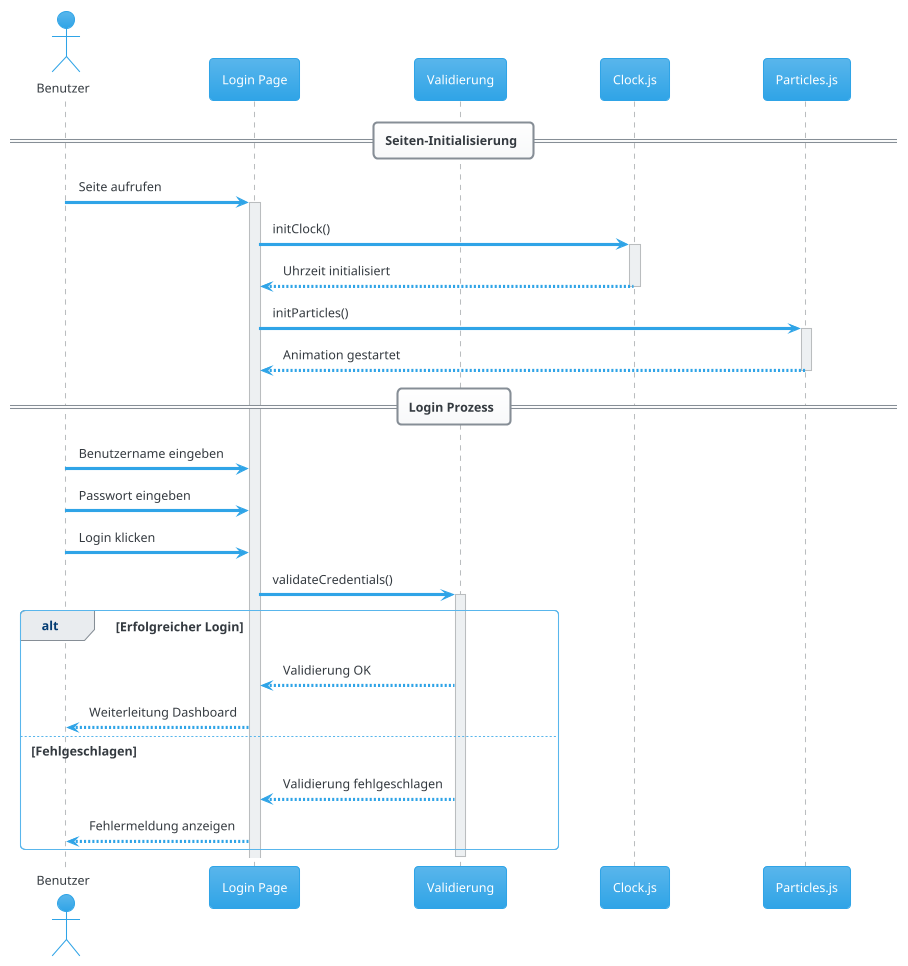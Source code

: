 @startuml Login Flow
!theme cerulean

actor Benutzer
participant "Login Page" as Page
participant "Validierung" as Valid
participant "Clock.js" as Clock
participant "Particles.js" as Part

== Seiten-Initialisierung ==
Benutzer -> Page: Seite aufrufen
activate Page

Page -> Clock: initClock()
activate Clock
Clock --> Page: Uhrzeit initialisiert
deactivate Clock

Page -> Part: initParticles()
activate Part
Part --> Page: Animation gestartet
deactivate Part

== Login Prozess ==
Benutzer -> Page: Benutzername eingeben
Benutzer -> Page: Passwort eingeben
Benutzer -> Page: Login klicken

Page -> Valid: validateCredentials()
activate Valid

alt Erfolgreicher Login
    Valid --> Page: Validierung OK
    Page --> Benutzer: Weiterleitung Dashboard
else Fehlgeschlagen
    Valid --> Page: Validierung fehlgeschlagen
    Page --> Benutzer: Fehlermeldung anzeigen
end
deactivate Valid

@enduml